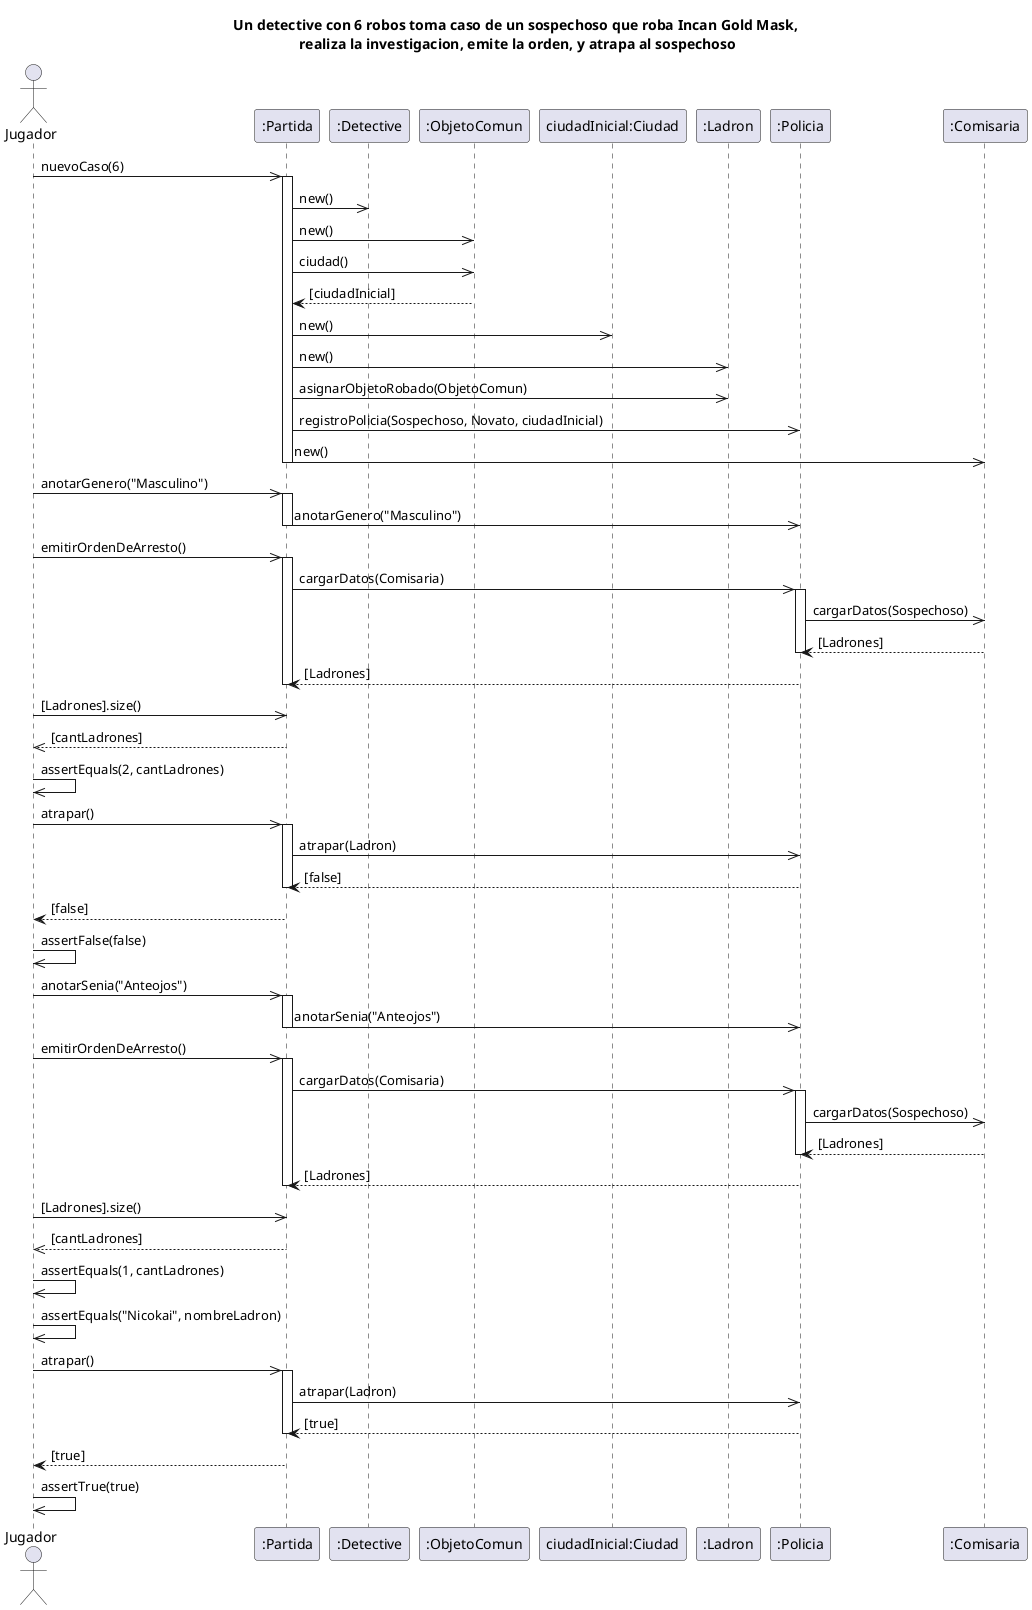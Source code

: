 @startuml
title Un detective con 6 robos toma caso de un sospechoso que roba Incan Gold Mask,\n realiza la investigacion, emite la orden, y atrapa al sospechoso
actor "Jugador" as AlgoThief
participant ":Partida" as Partida
participant ":Detective" as Grado
participant ":ObjetoComun" as ObjetoRobado
participant "ciudadInicial:Ciudad" as Ciudad
participant ":Ladron" as Ladron
participant ":Policia" as Policia
participant ":Comisaria" as Comisaria

AlgoThief ->> Partida : nuevoCaso(6)
activate Partida
    Partida ->> Grado : new()
    Partida ->> ObjetoRobado : new()
    Partida ->> ObjetoRobado : ciudad()
    ObjetoRobado --> Partida : [ciudadInicial]
    Partida ->> Ciudad : new()
    Partida ->> Ladron : new()
    Partida ->> Ladron : asignarObjetoRobado(ObjetoComun)
    Partida ->> Policia : registroPolicia(Sospechoso, Novato, ciudadInicial)
    Partida ->> Comisaria : new()
deactivate Partida

AlgoThief ->> Partida : anotarGenero("Masculino")
activate Partida
Partida ->> Policia : anotarGenero("Masculino")
deactivate Partida

AlgoThief ->> Partida : emitirOrdenDeArresto()
activate Partida
Partida ->> Policia : cargarDatos(Comisaria)
activate Policia
Policia ->> Comisaria : cargarDatos(Sospechoso)
Comisaria --> Policia : [Ladrones]
deactivate Policia
Policia --> Partida : [Ladrones]
deactivate Partida
AlgoThief ->> Partida : [Ladrones].size()
return[cantLadrones]
AlgoThief ->> AlgoThief : assertEquals(2, cantLadrones)
AlgoThief ->> Partida : atrapar()
activate Partida
Partida ->> Policia : atrapar(Ladron)
Policia --> Partida : [false]
deactivate Partida
Partida --> AlgoThief : [false]
AlgoThief ->> AlgoThief : assertFalse(false)
AlgoThief ->> Partida : anotarSenia("Anteojos")
activate Partida
Partida ->> Policia : anotarSenia("Anteojos")
deactivate Partida
AlgoThief ->> Partida : emitirOrdenDeArresto()
activate Partida
Partida ->> Policia : cargarDatos(Comisaria)
activate Policia
Policia ->> Comisaria : cargarDatos(Sospechoso)
Comisaria --> Policia : [Ladrones]
deactivate Policia
Policia --> Partida : [Ladrones]
deactivate Partida
AlgoThief ->> Partida : [Ladrones].size()
return[cantLadrones]
AlgoThief ->> AlgoThief : assertEquals(1, cantLadrones)
AlgoThief ->> AlgoThief : assertEquals("Nicokai", nombreLadron)
AlgoThief ->> Partida : atrapar()
activate Partida
Partida ->> Policia : atrapar(Ladron)
Policia --> Partida : [true]
deactivate Partida
Partida --> AlgoThief : [true]
AlgoThief ->> AlgoThief : assertTrue(true)
@enduml